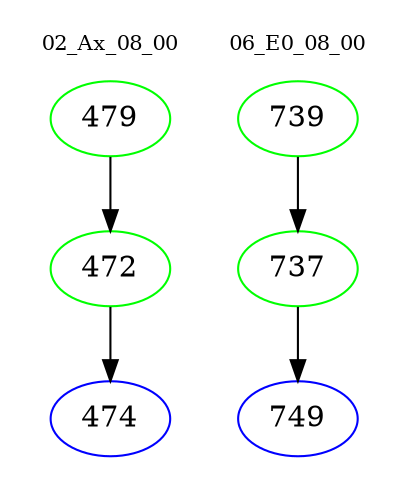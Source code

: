digraph{
subgraph cluster_0 {
color = white
label = "02_Ax_08_00";
fontsize=10;
T0_479 [label="479", color="green"]
T0_479 -> T0_472 [color="black"]
T0_472 [label="472", color="green"]
T0_472 -> T0_474 [color="black"]
T0_474 [label="474", color="blue"]
}
subgraph cluster_1 {
color = white
label = "06_E0_08_00";
fontsize=10;
T1_739 [label="739", color="green"]
T1_739 -> T1_737 [color="black"]
T1_737 [label="737", color="green"]
T1_737 -> T1_749 [color="black"]
T1_749 [label="749", color="blue"]
}
}
